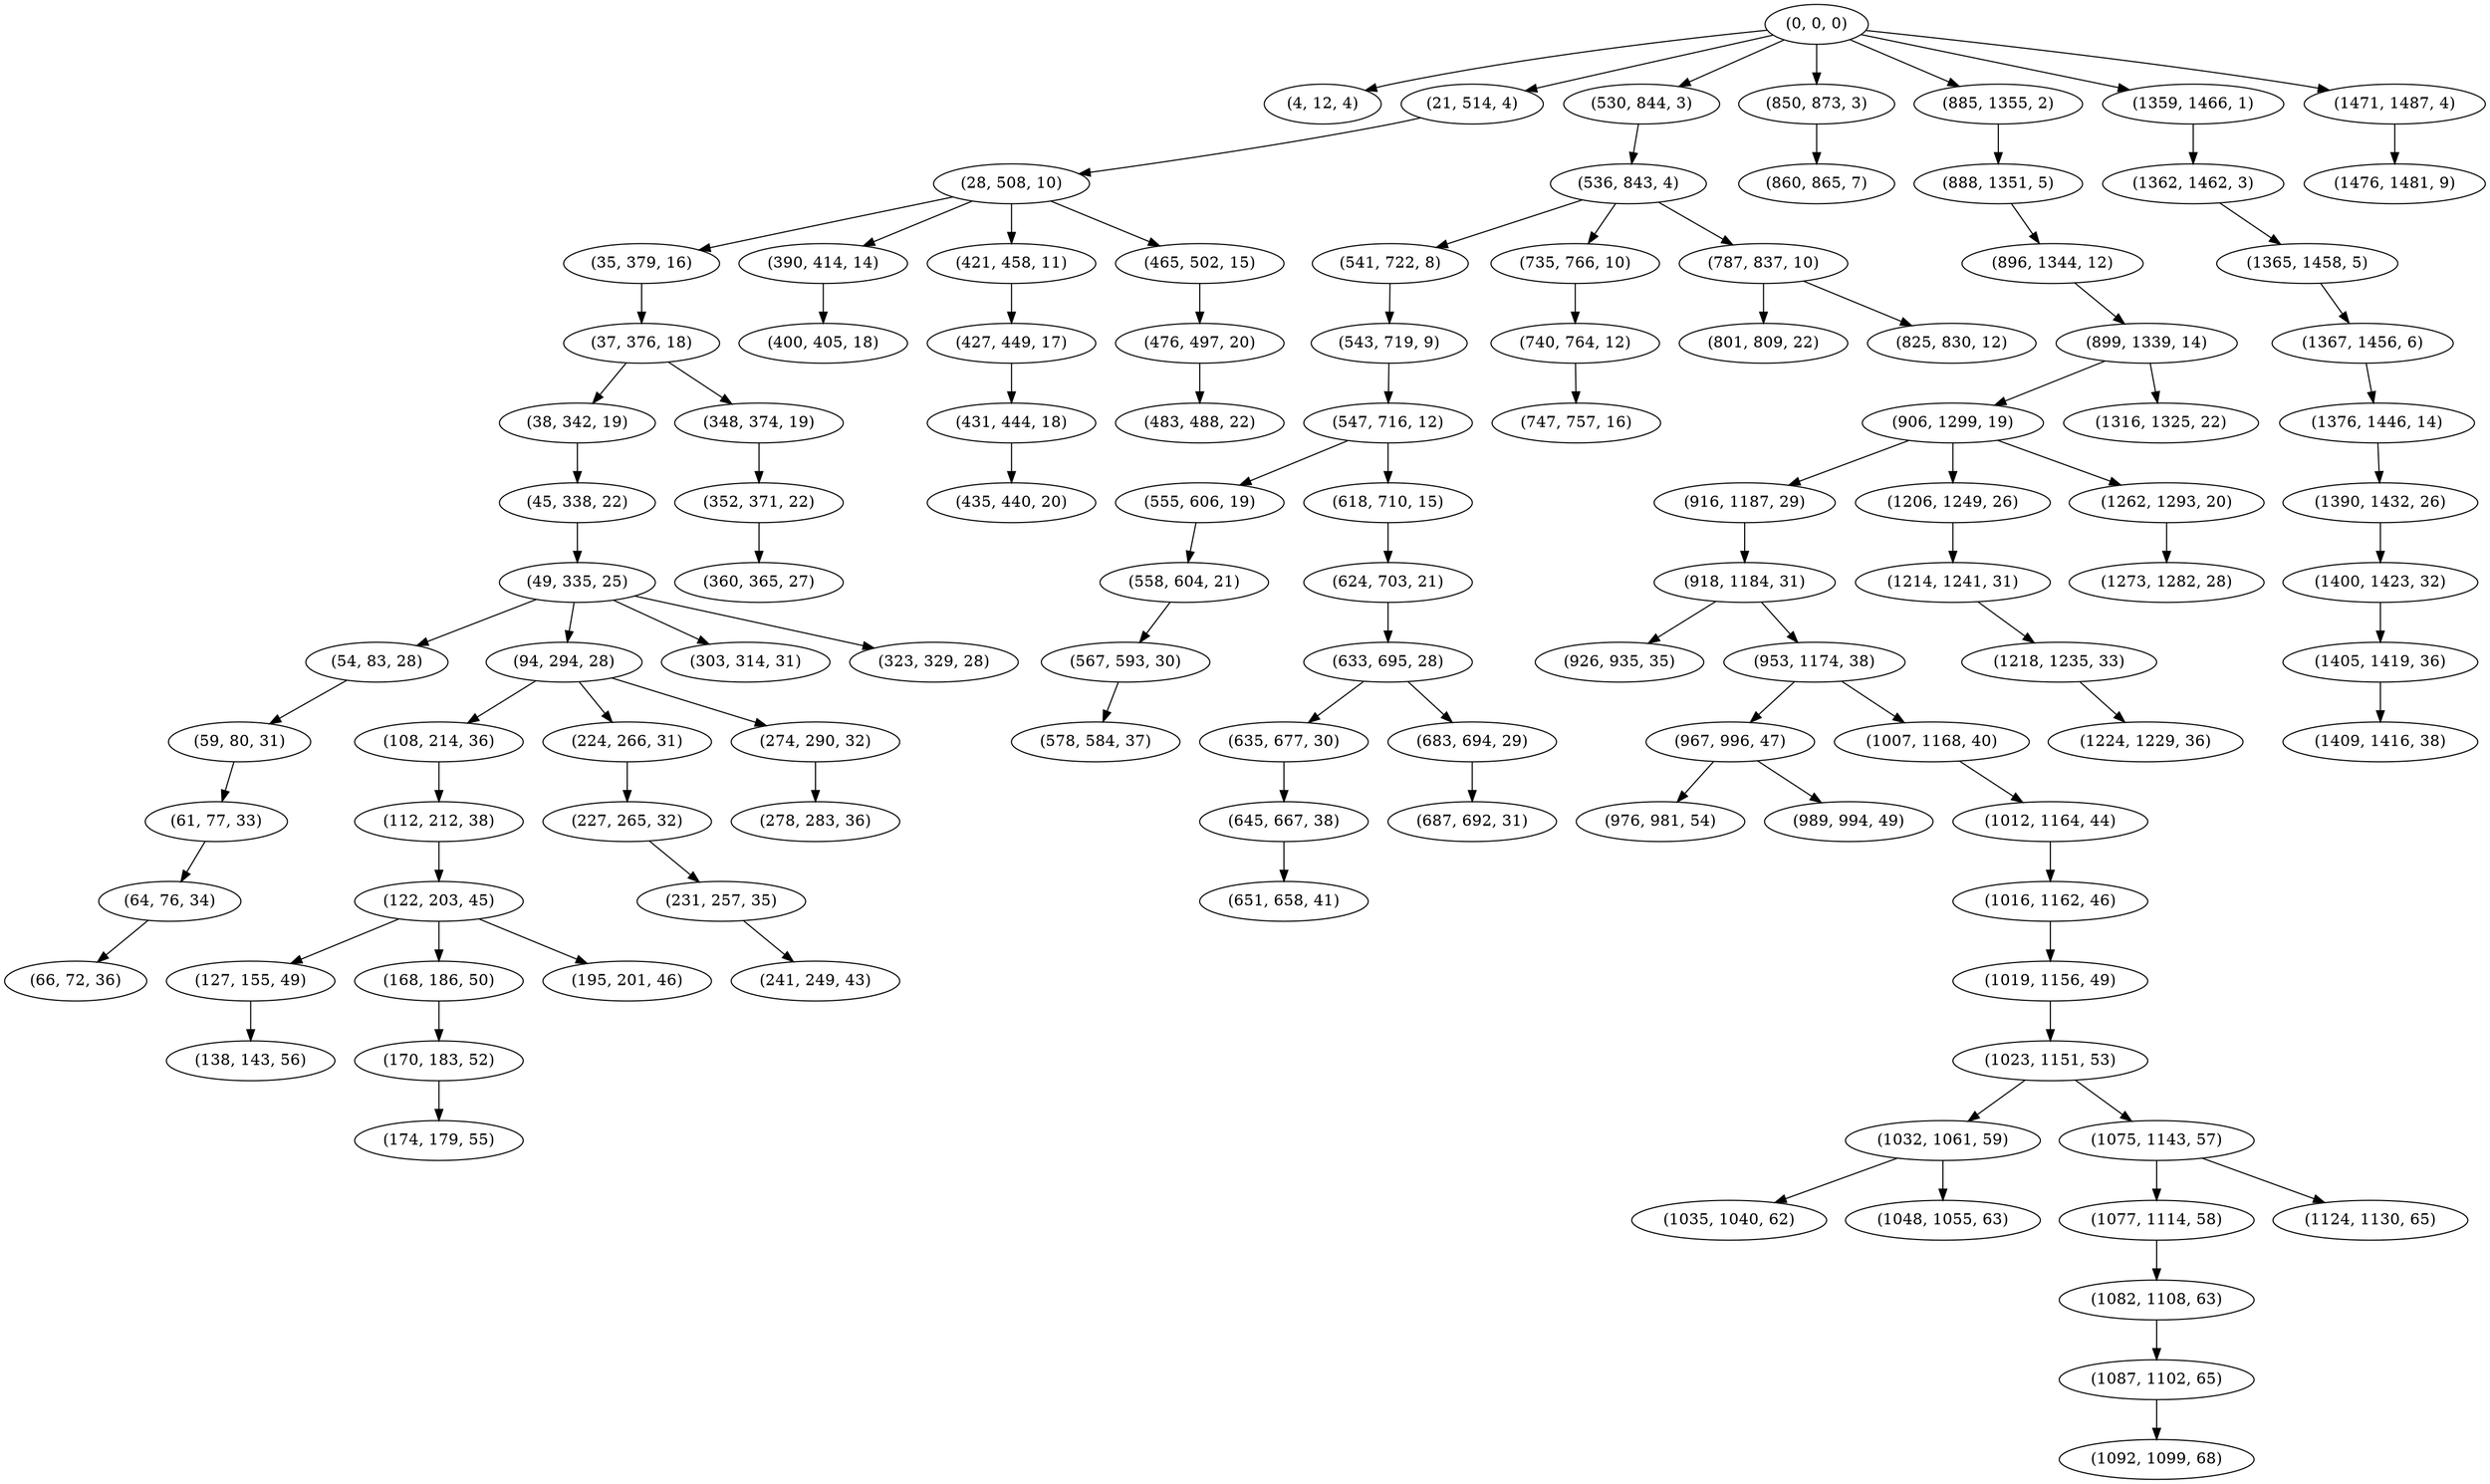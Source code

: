 digraph tree {
    "(0, 0, 0)";
    "(4, 12, 4)";
    "(21, 514, 4)";
    "(28, 508, 10)";
    "(35, 379, 16)";
    "(37, 376, 18)";
    "(38, 342, 19)";
    "(45, 338, 22)";
    "(49, 335, 25)";
    "(54, 83, 28)";
    "(59, 80, 31)";
    "(61, 77, 33)";
    "(64, 76, 34)";
    "(66, 72, 36)";
    "(94, 294, 28)";
    "(108, 214, 36)";
    "(112, 212, 38)";
    "(122, 203, 45)";
    "(127, 155, 49)";
    "(138, 143, 56)";
    "(168, 186, 50)";
    "(170, 183, 52)";
    "(174, 179, 55)";
    "(195, 201, 46)";
    "(224, 266, 31)";
    "(227, 265, 32)";
    "(231, 257, 35)";
    "(241, 249, 43)";
    "(274, 290, 32)";
    "(278, 283, 36)";
    "(303, 314, 31)";
    "(323, 329, 28)";
    "(348, 374, 19)";
    "(352, 371, 22)";
    "(360, 365, 27)";
    "(390, 414, 14)";
    "(400, 405, 18)";
    "(421, 458, 11)";
    "(427, 449, 17)";
    "(431, 444, 18)";
    "(435, 440, 20)";
    "(465, 502, 15)";
    "(476, 497, 20)";
    "(483, 488, 22)";
    "(530, 844, 3)";
    "(536, 843, 4)";
    "(541, 722, 8)";
    "(543, 719, 9)";
    "(547, 716, 12)";
    "(555, 606, 19)";
    "(558, 604, 21)";
    "(567, 593, 30)";
    "(578, 584, 37)";
    "(618, 710, 15)";
    "(624, 703, 21)";
    "(633, 695, 28)";
    "(635, 677, 30)";
    "(645, 667, 38)";
    "(651, 658, 41)";
    "(683, 694, 29)";
    "(687, 692, 31)";
    "(735, 766, 10)";
    "(740, 764, 12)";
    "(747, 757, 16)";
    "(787, 837, 10)";
    "(801, 809, 22)";
    "(825, 830, 12)";
    "(850, 873, 3)";
    "(860, 865, 7)";
    "(885, 1355, 2)";
    "(888, 1351, 5)";
    "(896, 1344, 12)";
    "(899, 1339, 14)";
    "(906, 1299, 19)";
    "(916, 1187, 29)";
    "(918, 1184, 31)";
    "(926, 935, 35)";
    "(953, 1174, 38)";
    "(967, 996, 47)";
    "(976, 981, 54)";
    "(989, 994, 49)";
    "(1007, 1168, 40)";
    "(1012, 1164, 44)";
    "(1016, 1162, 46)";
    "(1019, 1156, 49)";
    "(1023, 1151, 53)";
    "(1032, 1061, 59)";
    "(1035, 1040, 62)";
    "(1048, 1055, 63)";
    "(1075, 1143, 57)";
    "(1077, 1114, 58)";
    "(1082, 1108, 63)";
    "(1087, 1102, 65)";
    "(1092, 1099, 68)";
    "(1124, 1130, 65)";
    "(1206, 1249, 26)";
    "(1214, 1241, 31)";
    "(1218, 1235, 33)";
    "(1224, 1229, 36)";
    "(1262, 1293, 20)";
    "(1273, 1282, 28)";
    "(1316, 1325, 22)";
    "(1359, 1466, 1)";
    "(1362, 1462, 3)";
    "(1365, 1458, 5)";
    "(1367, 1456, 6)";
    "(1376, 1446, 14)";
    "(1390, 1432, 26)";
    "(1400, 1423, 32)";
    "(1405, 1419, 36)";
    "(1409, 1416, 38)";
    "(1471, 1487, 4)";
    "(1476, 1481, 9)";
    "(0, 0, 0)" -> "(4, 12, 4)";
    "(0, 0, 0)" -> "(21, 514, 4)";
    "(0, 0, 0)" -> "(530, 844, 3)";
    "(0, 0, 0)" -> "(850, 873, 3)";
    "(0, 0, 0)" -> "(885, 1355, 2)";
    "(0, 0, 0)" -> "(1359, 1466, 1)";
    "(0, 0, 0)" -> "(1471, 1487, 4)";
    "(21, 514, 4)" -> "(28, 508, 10)";
    "(28, 508, 10)" -> "(35, 379, 16)";
    "(28, 508, 10)" -> "(390, 414, 14)";
    "(28, 508, 10)" -> "(421, 458, 11)";
    "(28, 508, 10)" -> "(465, 502, 15)";
    "(35, 379, 16)" -> "(37, 376, 18)";
    "(37, 376, 18)" -> "(38, 342, 19)";
    "(37, 376, 18)" -> "(348, 374, 19)";
    "(38, 342, 19)" -> "(45, 338, 22)";
    "(45, 338, 22)" -> "(49, 335, 25)";
    "(49, 335, 25)" -> "(54, 83, 28)";
    "(49, 335, 25)" -> "(94, 294, 28)";
    "(49, 335, 25)" -> "(303, 314, 31)";
    "(49, 335, 25)" -> "(323, 329, 28)";
    "(54, 83, 28)" -> "(59, 80, 31)";
    "(59, 80, 31)" -> "(61, 77, 33)";
    "(61, 77, 33)" -> "(64, 76, 34)";
    "(64, 76, 34)" -> "(66, 72, 36)";
    "(94, 294, 28)" -> "(108, 214, 36)";
    "(94, 294, 28)" -> "(224, 266, 31)";
    "(94, 294, 28)" -> "(274, 290, 32)";
    "(108, 214, 36)" -> "(112, 212, 38)";
    "(112, 212, 38)" -> "(122, 203, 45)";
    "(122, 203, 45)" -> "(127, 155, 49)";
    "(122, 203, 45)" -> "(168, 186, 50)";
    "(122, 203, 45)" -> "(195, 201, 46)";
    "(127, 155, 49)" -> "(138, 143, 56)";
    "(168, 186, 50)" -> "(170, 183, 52)";
    "(170, 183, 52)" -> "(174, 179, 55)";
    "(224, 266, 31)" -> "(227, 265, 32)";
    "(227, 265, 32)" -> "(231, 257, 35)";
    "(231, 257, 35)" -> "(241, 249, 43)";
    "(274, 290, 32)" -> "(278, 283, 36)";
    "(348, 374, 19)" -> "(352, 371, 22)";
    "(352, 371, 22)" -> "(360, 365, 27)";
    "(390, 414, 14)" -> "(400, 405, 18)";
    "(421, 458, 11)" -> "(427, 449, 17)";
    "(427, 449, 17)" -> "(431, 444, 18)";
    "(431, 444, 18)" -> "(435, 440, 20)";
    "(465, 502, 15)" -> "(476, 497, 20)";
    "(476, 497, 20)" -> "(483, 488, 22)";
    "(530, 844, 3)" -> "(536, 843, 4)";
    "(536, 843, 4)" -> "(541, 722, 8)";
    "(536, 843, 4)" -> "(735, 766, 10)";
    "(536, 843, 4)" -> "(787, 837, 10)";
    "(541, 722, 8)" -> "(543, 719, 9)";
    "(543, 719, 9)" -> "(547, 716, 12)";
    "(547, 716, 12)" -> "(555, 606, 19)";
    "(547, 716, 12)" -> "(618, 710, 15)";
    "(555, 606, 19)" -> "(558, 604, 21)";
    "(558, 604, 21)" -> "(567, 593, 30)";
    "(567, 593, 30)" -> "(578, 584, 37)";
    "(618, 710, 15)" -> "(624, 703, 21)";
    "(624, 703, 21)" -> "(633, 695, 28)";
    "(633, 695, 28)" -> "(635, 677, 30)";
    "(633, 695, 28)" -> "(683, 694, 29)";
    "(635, 677, 30)" -> "(645, 667, 38)";
    "(645, 667, 38)" -> "(651, 658, 41)";
    "(683, 694, 29)" -> "(687, 692, 31)";
    "(735, 766, 10)" -> "(740, 764, 12)";
    "(740, 764, 12)" -> "(747, 757, 16)";
    "(787, 837, 10)" -> "(801, 809, 22)";
    "(787, 837, 10)" -> "(825, 830, 12)";
    "(850, 873, 3)" -> "(860, 865, 7)";
    "(885, 1355, 2)" -> "(888, 1351, 5)";
    "(888, 1351, 5)" -> "(896, 1344, 12)";
    "(896, 1344, 12)" -> "(899, 1339, 14)";
    "(899, 1339, 14)" -> "(906, 1299, 19)";
    "(899, 1339, 14)" -> "(1316, 1325, 22)";
    "(906, 1299, 19)" -> "(916, 1187, 29)";
    "(906, 1299, 19)" -> "(1206, 1249, 26)";
    "(906, 1299, 19)" -> "(1262, 1293, 20)";
    "(916, 1187, 29)" -> "(918, 1184, 31)";
    "(918, 1184, 31)" -> "(926, 935, 35)";
    "(918, 1184, 31)" -> "(953, 1174, 38)";
    "(953, 1174, 38)" -> "(967, 996, 47)";
    "(953, 1174, 38)" -> "(1007, 1168, 40)";
    "(967, 996, 47)" -> "(976, 981, 54)";
    "(967, 996, 47)" -> "(989, 994, 49)";
    "(1007, 1168, 40)" -> "(1012, 1164, 44)";
    "(1012, 1164, 44)" -> "(1016, 1162, 46)";
    "(1016, 1162, 46)" -> "(1019, 1156, 49)";
    "(1019, 1156, 49)" -> "(1023, 1151, 53)";
    "(1023, 1151, 53)" -> "(1032, 1061, 59)";
    "(1023, 1151, 53)" -> "(1075, 1143, 57)";
    "(1032, 1061, 59)" -> "(1035, 1040, 62)";
    "(1032, 1061, 59)" -> "(1048, 1055, 63)";
    "(1075, 1143, 57)" -> "(1077, 1114, 58)";
    "(1075, 1143, 57)" -> "(1124, 1130, 65)";
    "(1077, 1114, 58)" -> "(1082, 1108, 63)";
    "(1082, 1108, 63)" -> "(1087, 1102, 65)";
    "(1087, 1102, 65)" -> "(1092, 1099, 68)";
    "(1206, 1249, 26)" -> "(1214, 1241, 31)";
    "(1214, 1241, 31)" -> "(1218, 1235, 33)";
    "(1218, 1235, 33)" -> "(1224, 1229, 36)";
    "(1262, 1293, 20)" -> "(1273, 1282, 28)";
    "(1359, 1466, 1)" -> "(1362, 1462, 3)";
    "(1362, 1462, 3)" -> "(1365, 1458, 5)";
    "(1365, 1458, 5)" -> "(1367, 1456, 6)";
    "(1367, 1456, 6)" -> "(1376, 1446, 14)";
    "(1376, 1446, 14)" -> "(1390, 1432, 26)";
    "(1390, 1432, 26)" -> "(1400, 1423, 32)";
    "(1400, 1423, 32)" -> "(1405, 1419, 36)";
    "(1405, 1419, 36)" -> "(1409, 1416, 38)";
    "(1471, 1487, 4)" -> "(1476, 1481, 9)";
}
